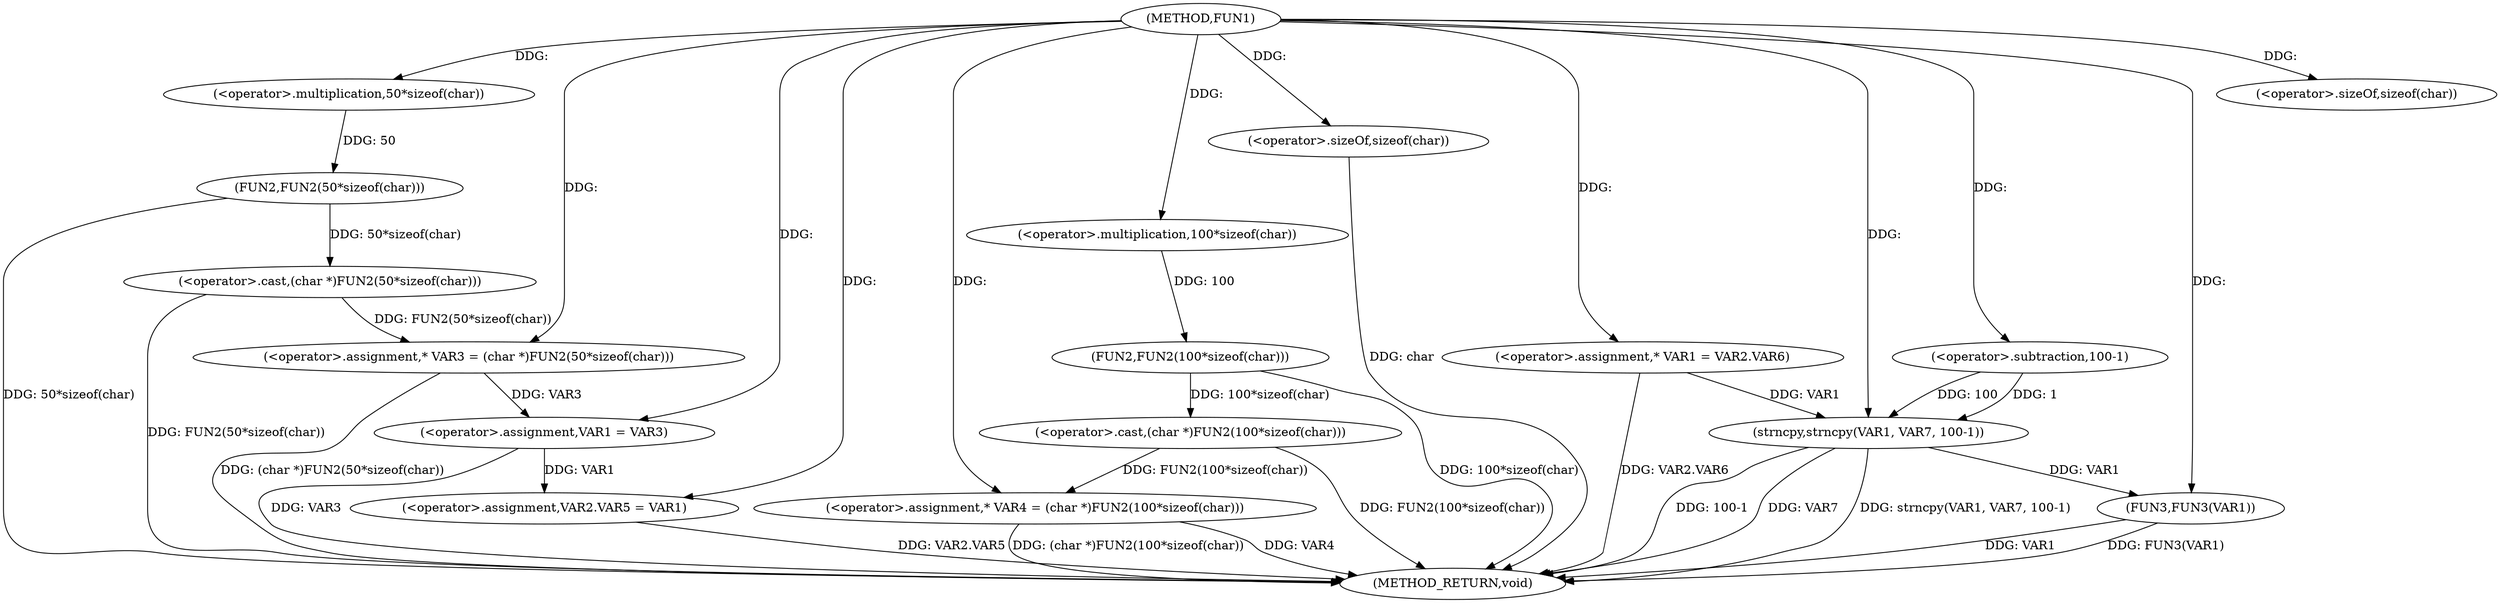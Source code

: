 digraph FUN1 {  
"1000100" [label = "(METHOD,FUN1)" ]
"1000149" [label = "(METHOD_RETURN,void)" ]
"1000105" [label = "(<operator>.assignment,* VAR3 = (char *)FUN2(50*sizeof(char)))" ]
"1000107" [label = "(<operator>.cast,(char *)FUN2(50*sizeof(char)))" ]
"1000109" [label = "(FUN2,FUN2(50*sizeof(char)))" ]
"1000110" [label = "(<operator>.multiplication,50*sizeof(char))" ]
"1000112" [label = "(<operator>.sizeOf,sizeof(char))" ]
"1000115" [label = "(<operator>.assignment,* VAR4 = (char *)FUN2(100*sizeof(char)))" ]
"1000117" [label = "(<operator>.cast,(char *)FUN2(100*sizeof(char)))" ]
"1000119" [label = "(FUN2,FUN2(100*sizeof(char)))" ]
"1000120" [label = "(<operator>.multiplication,100*sizeof(char))" ]
"1000122" [label = "(<operator>.sizeOf,sizeof(char))" ]
"1000124" [label = "(<operator>.assignment,VAR1 = VAR3)" ]
"1000127" [label = "(<operator>.assignment,VAR2.VAR5 = VAR1)" ]
"1000134" [label = "(<operator>.assignment,* VAR1 = VAR2.VAR6)" ]
"1000141" [label = "(strncpy,strncpy(VAR1, VAR7, 100-1))" ]
"1000144" [label = "(<operator>.subtraction,100-1)" ]
"1000147" [label = "(FUN3,FUN3(VAR1))" ]
  "1000115" -> "1000149"  [ label = "DDG: (char *)FUN2(100*sizeof(char))"] 
  "1000124" -> "1000149"  [ label = "DDG: VAR3"] 
  "1000105" -> "1000149"  [ label = "DDG: (char *)FUN2(50*sizeof(char))"] 
  "1000147" -> "1000149"  [ label = "DDG: VAR1"] 
  "1000127" -> "1000149"  [ label = "DDG: VAR2.VAR5"] 
  "1000117" -> "1000149"  [ label = "DDG: FUN2(100*sizeof(char))"] 
  "1000107" -> "1000149"  [ label = "DDG: FUN2(50*sizeof(char))"] 
  "1000122" -> "1000149"  [ label = "DDG: char"] 
  "1000141" -> "1000149"  [ label = "DDG: strncpy(VAR1, VAR7, 100-1)"] 
  "1000141" -> "1000149"  [ label = "DDG: 100-1"] 
  "1000109" -> "1000149"  [ label = "DDG: 50*sizeof(char)"] 
  "1000119" -> "1000149"  [ label = "DDG: 100*sizeof(char)"] 
  "1000141" -> "1000149"  [ label = "DDG: VAR7"] 
  "1000134" -> "1000149"  [ label = "DDG: VAR2.VAR6"] 
  "1000147" -> "1000149"  [ label = "DDG: FUN3(VAR1)"] 
  "1000115" -> "1000149"  [ label = "DDG: VAR4"] 
  "1000107" -> "1000105"  [ label = "DDG: FUN2(50*sizeof(char))"] 
  "1000100" -> "1000105"  [ label = "DDG: "] 
  "1000109" -> "1000107"  [ label = "DDG: 50*sizeof(char)"] 
  "1000110" -> "1000109"  [ label = "DDG: 50"] 
  "1000100" -> "1000110"  [ label = "DDG: "] 
  "1000100" -> "1000112"  [ label = "DDG: "] 
  "1000117" -> "1000115"  [ label = "DDG: FUN2(100*sizeof(char))"] 
  "1000100" -> "1000115"  [ label = "DDG: "] 
  "1000119" -> "1000117"  [ label = "DDG: 100*sizeof(char)"] 
  "1000120" -> "1000119"  [ label = "DDG: 100"] 
  "1000100" -> "1000120"  [ label = "DDG: "] 
  "1000100" -> "1000122"  [ label = "DDG: "] 
  "1000105" -> "1000124"  [ label = "DDG: VAR3"] 
  "1000100" -> "1000124"  [ label = "DDG: "] 
  "1000124" -> "1000127"  [ label = "DDG: VAR1"] 
  "1000100" -> "1000127"  [ label = "DDG: "] 
  "1000100" -> "1000134"  [ label = "DDG: "] 
  "1000134" -> "1000141"  [ label = "DDG: VAR1"] 
  "1000100" -> "1000141"  [ label = "DDG: "] 
  "1000144" -> "1000141"  [ label = "DDG: 100"] 
  "1000144" -> "1000141"  [ label = "DDG: 1"] 
  "1000100" -> "1000144"  [ label = "DDG: "] 
  "1000141" -> "1000147"  [ label = "DDG: VAR1"] 
  "1000100" -> "1000147"  [ label = "DDG: "] 
}
